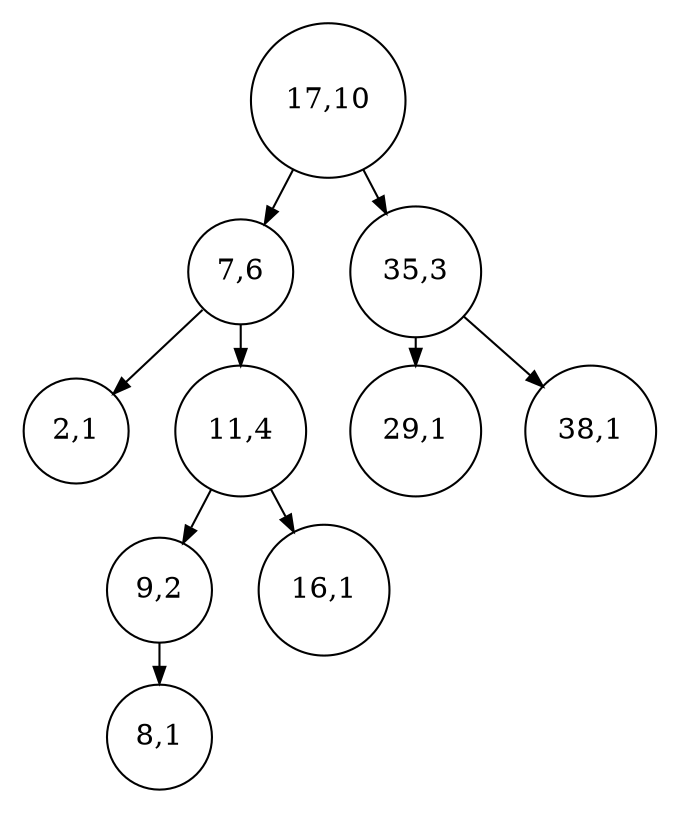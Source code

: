 
    digraph G {
    nodesep=0.3;
    ranksep=0.2;
    margin=0.1;
    node [shape=circle];
    edge [arrowsize=0.8];
    "f35c4b94-921a-4b0e-868c-043eb9d6beb2" -> "51bfb805-ed5c-4fb5-8368-96972dfd9191"[side=left];
"51bfb805-ed5c-4fb5-8368-96972dfd9191" -> "e2178ef2-8fbd-415a-bc4a-460ae8be2904"[side=left];
"51bfb805-ed5c-4fb5-8368-96972dfd9191" -> "514b1248-fcc3-44f6-af1c-dcbddbea5345"[side=right];
"514b1248-fcc3-44f6-af1c-dcbddbea5345" -> "8d26a076-0157-40b2-b1d6-837fe2d127fa"[side=left];
"8d26a076-0157-40b2-b1d6-837fe2d127fa" -> "c9cde4b6-27f8-48d7-a311-bca5d892f4eb"[side=left];
"514b1248-fcc3-44f6-af1c-dcbddbea5345" -> "29a547fd-d052-45d1-ab3d-da8a3ce9d049"[side=right];
"f35c4b94-921a-4b0e-868c-043eb9d6beb2" -> "c75175df-79ba-465b-ad02-a3b51d0c5671"[side=right];
"c75175df-79ba-465b-ad02-a3b51d0c5671" -> "aa6566c9-27f1-452b-87cd-819803a2ffa6"[side=left];
"c75175df-79ba-465b-ad02-a3b51d0c5671" -> "f9541b00-b67d-4a08-becc-088dcbae9323"[side=right];
"29a547fd-d052-45d1-ab3d-da8a3ce9d049"[label="16,1"]
"51bfb805-ed5c-4fb5-8368-96972dfd9191"[label="7,6"]
"e2178ef2-8fbd-415a-bc4a-460ae8be2904"[label="2,1"]
"f35c4b94-921a-4b0e-868c-043eb9d6beb2"[label="17,10"]
"f9541b00-b67d-4a08-becc-088dcbae9323"[label="38,1"]
"c9cde4b6-27f8-48d7-a311-bca5d892f4eb"[label="8,1"]
"aa6566c9-27f1-452b-87cd-819803a2ffa6"[label="29,1"]
"8d26a076-0157-40b2-b1d6-837fe2d127fa"[label="9,2"]
"514b1248-fcc3-44f6-af1c-dcbddbea5345"[label="11,4"]
"c75175df-79ba-465b-ad02-a3b51d0c5671"[label="35,3"]}